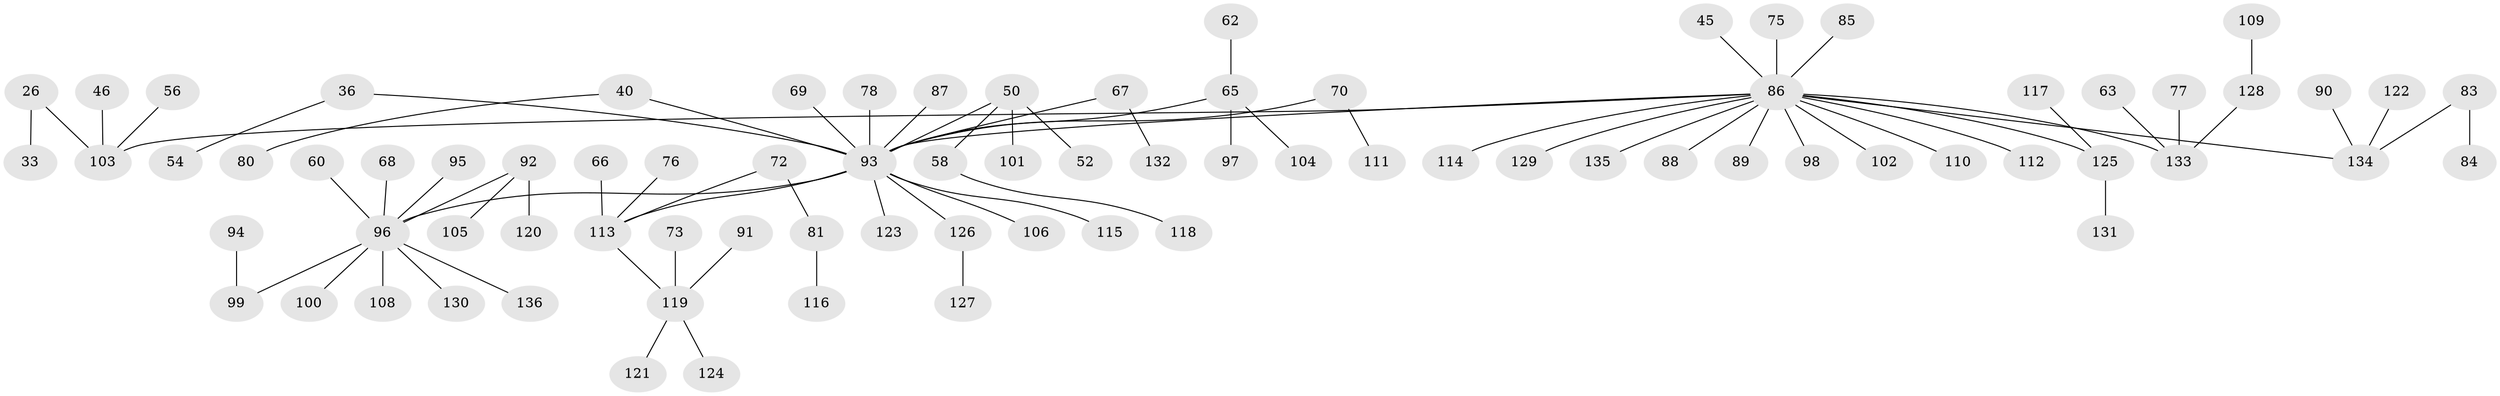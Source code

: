 // original degree distribution, {2: 0.13970588235294118, 8: 0.007352941176470588, 3: 0.17647058823529413, 4: 0.051470588235294115, 6: 0.022058823529411766, 5: 0.04411764705882353, 1: 0.5588235294117647}
// Generated by graph-tools (version 1.1) at 2025/56/03/04/25 21:56:56]
// undirected, 81 vertices, 80 edges
graph export_dot {
graph [start="1"]
  node [color=gray90,style=filled];
  26;
  33;
  36 [super="+29"];
  40;
  45;
  46;
  50;
  52;
  54;
  56;
  58;
  60;
  62;
  63;
  65 [super="+38+32+43"];
  66;
  67;
  68;
  69;
  70;
  72;
  73;
  75;
  76;
  77;
  78;
  80;
  81;
  83 [super="+79"];
  84;
  85;
  86 [super="+34+28+37+42"];
  87;
  88;
  89;
  90;
  91;
  92;
  93 [super="+10+41+51+35+64+23"];
  94;
  95;
  96 [super="+11+9+74"];
  97;
  98;
  99 [super="+61"];
  100;
  101;
  102;
  103 [super="+16"];
  104;
  105;
  106;
  108;
  109;
  110;
  111;
  112;
  113 [super="+14+18+55"];
  114;
  115;
  116;
  117;
  118;
  119 [super="+53"];
  120;
  121;
  122;
  123;
  124;
  125 [super="+59+107"];
  126;
  127;
  128 [super="+82"];
  129;
  130;
  131;
  132;
  133 [super="+57"];
  134 [super="+48"];
  135;
  136;
  26 -- 33;
  26 -- 103;
  36 -- 93;
  36 -- 54;
  40 -- 80;
  40 -- 93;
  45 -- 86;
  46 -- 103;
  50 -- 52;
  50 -- 58;
  50 -- 101;
  50 -- 93;
  56 -- 103;
  58 -- 118;
  60 -- 96;
  62 -- 65;
  63 -- 133;
  65 -- 97;
  65 -- 104;
  65 -- 93;
  66 -- 113;
  67 -- 132;
  67 -- 93;
  68 -- 96;
  69 -- 93;
  70 -- 111;
  70 -- 93;
  72 -- 81;
  72 -- 113;
  73 -- 119;
  75 -- 86;
  76 -- 113;
  77 -- 133;
  78 -- 93;
  81 -- 116;
  83 -- 84;
  83 -- 134;
  85 -- 86;
  86 -- 129;
  86 -- 98;
  86 -- 102;
  86 -- 135;
  86 -- 110;
  86 -- 112;
  86 -- 114;
  86 -- 89;
  86 -- 93;
  86 -- 103;
  86 -- 88;
  86 -- 134;
  86 -- 133;
  86 -- 125;
  87 -- 93;
  90 -- 134;
  91 -- 119;
  92 -- 105;
  92 -- 120;
  92 -- 96;
  93 -- 106;
  93 -- 126;
  93 -- 96;
  93 -- 115;
  93 -- 123;
  93 -- 113;
  94 -- 99;
  95 -- 96;
  96 -- 99;
  96 -- 130;
  96 -- 100;
  96 -- 136;
  96 -- 108;
  109 -- 128;
  113 -- 119;
  117 -- 125;
  119 -- 121;
  119 -- 124;
  122 -- 134;
  125 -- 131;
  126 -- 127;
  128 -- 133;
}

